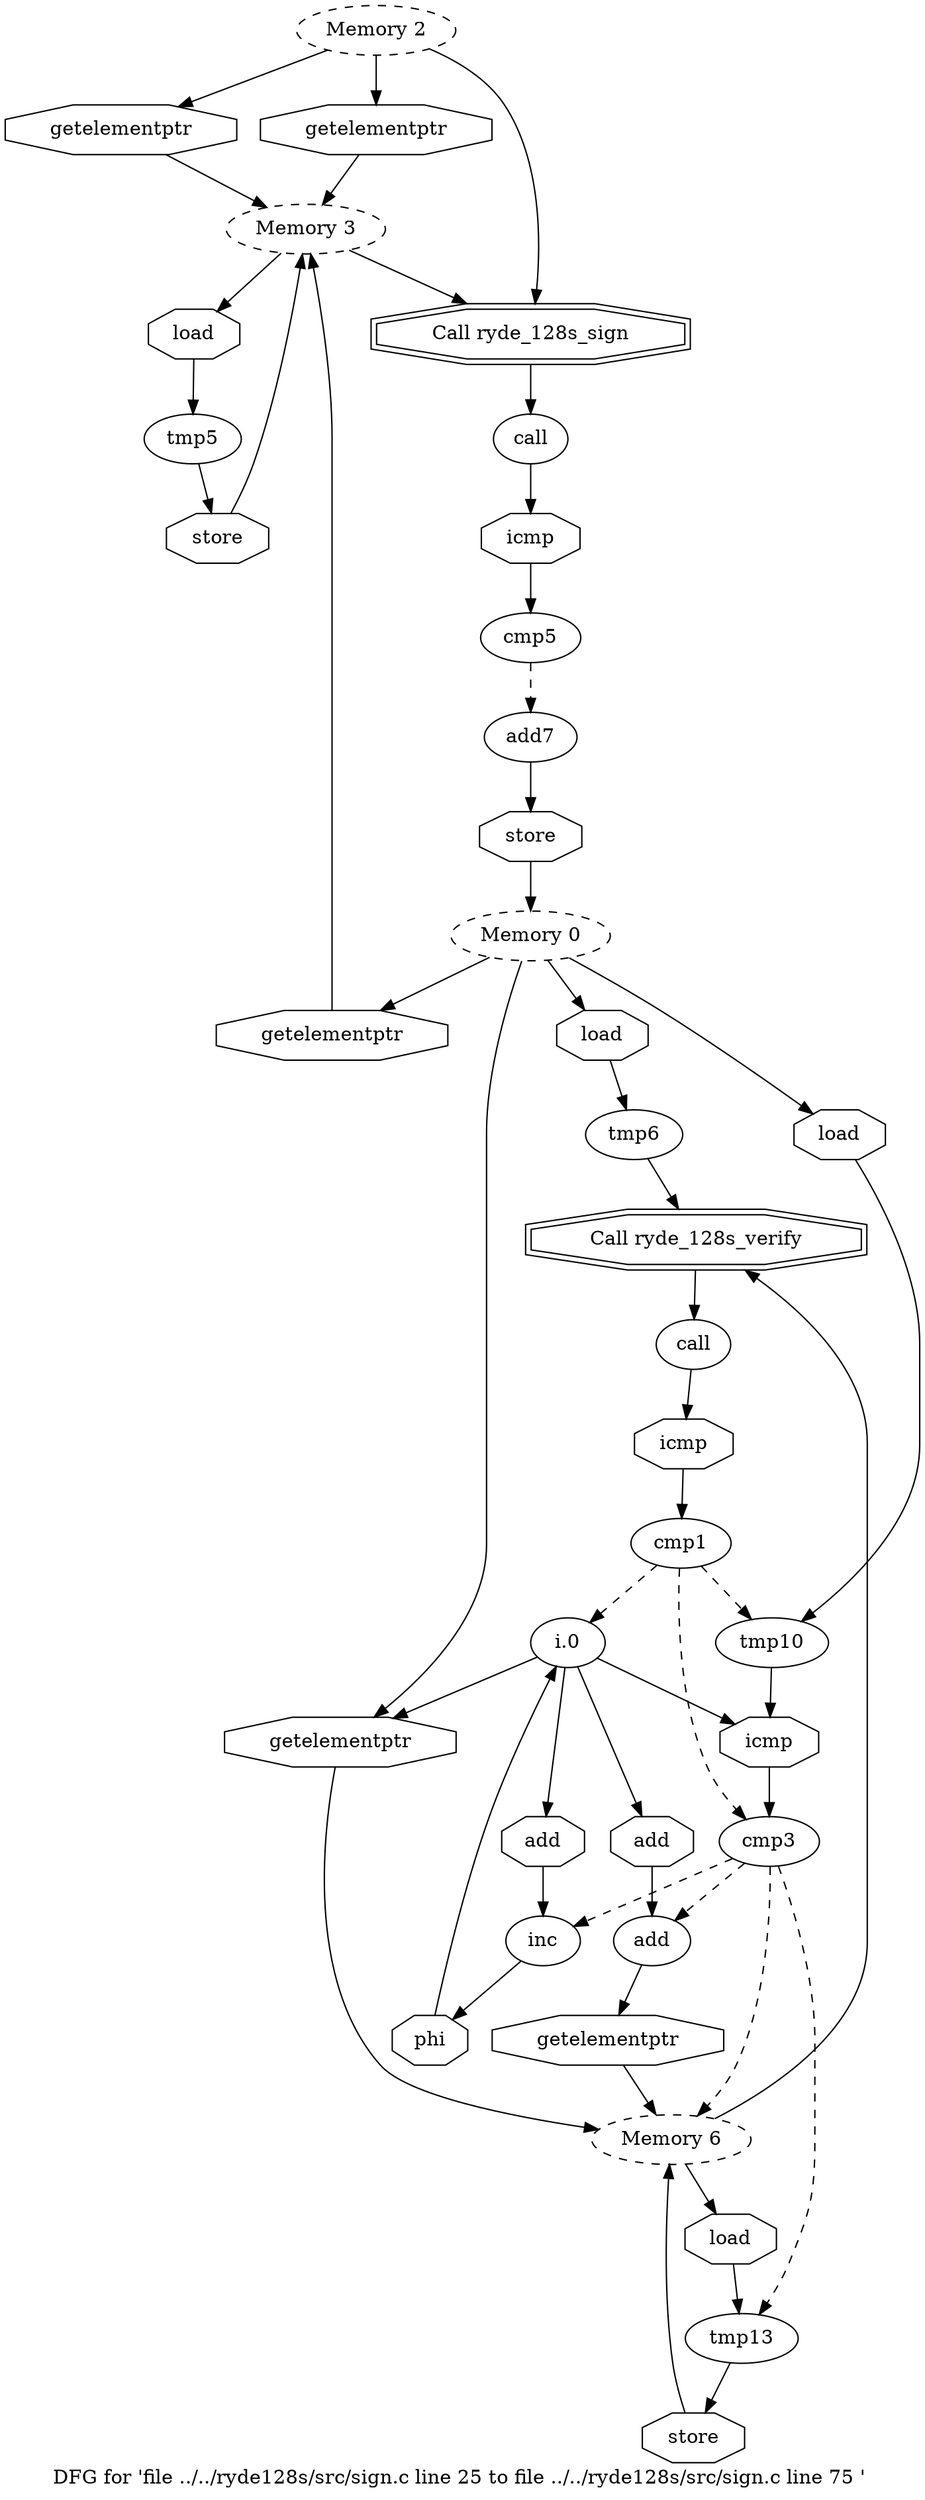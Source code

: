 digraph "DFG for 'file ../../ryde128s/src/sign.c line 25 to file ../../ryde128s/src/sign.c line 75 '  "{
label="DFG for 'file ../../ryde128s/src/sign.c line 25 to file ../../ryde128s/src/sign.c line 75 ' ";
node_164[shape=octagon,style=solid,label="getelementptr"]
node_159[shape=ellipse,style=dashed,label="Memory 3"]
"node_164"->"node_159"
node_163[shape=octagon,style=solid,label="load"]
node_162[shape=ellipse,style=solid,label="tmp5"]
"node_163"->"node_162"
node_165[shape=octagon,style=solid,label="store"]
"node_162"->"node_165"
node_161[shape=ellipse,style=dashed,label="Memory 0"]
node_160[shape=octagon,style=solid,label="getelementptr"]
"node_161"->"node_160"
node_175[shape=octagon,style=solid,label="load"]
"node_161"->"node_175"
node_185[shape=octagon,style=solid,label="load"]
"node_161"->"node_185"
node_193[shape=octagon,style=solid,label="getelementptr"]
"node_161"->"node_193"
"node_160"->"node_159"
"node_159"->"node_163"
node_168[shape=doubleoctagon,style=solid,label="Call ryde_128s_sign"]
"node_159"->"node_168"
node_158[shape=ellipse,style=dashed,label="Memory 2"]
"node_158"->"node_164"
node_166[shape=octagon,style=solid,label="getelementptr"]
"node_158"->"node_166"
"node_158"->"node_168"
"node_165"->"node_159"
"node_166"->"node_159"
node_167[shape=ellipse,style=solid,label="call"]
node_170[shape=octagon,style=solid,label="icmp"]
"node_167"->"node_170"
"node_168"->"node_167"
node_169[shape=ellipse,style=solid,label="cmp5"]
node_171[shape=ellipse,style=solid,label="add7"]
"node_169"->"node_171" [style=dashed]
"node_170"->"node_169"
node_172[shape=octagon,style=solid,label="store"]
"node_171"->"node_172"
"node_172"->"node_161"
node_173[shape=ellipse,style=dashed,label="Memory 6"]
node_177[shape=doubleoctagon,style=solid,label="Call ryde_128s_verify"]
"node_173"->"node_177"
node_192[shape=octagon,style=solid,label="load"]
"node_173"->"node_192"
node_174[shape=ellipse,style=solid,label="tmp6"]
"node_174"->"node_177"
"node_175"->"node_174"
node_176[shape=ellipse,style=solid,label="call"]
node_179[shape=octagon,style=solid,label="icmp"]
"node_176"->"node_179"
"node_177"->"node_176"
node_178[shape=ellipse,style=solid,label="cmp1"]
node_180[shape=ellipse,style=solid,label="i.0"]
"node_178"->"node_180" [style=dashed]
node_184[shape=ellipse,style=solid,label="tmp10"]
"node_178"->"node_184" [style=dashed]
node_186[shape=ellipse,style=solid,label="cmp3"]
"node_178"->"node_186" [style=dashed]
"node_179"->"node_178"
node_183[shape=octagon,style=solid,label="add"]
"node_180"->"node_183"
node_187[shape=octagon,style=solid,label="icmp"]
"node_180"->"node_187"
node_189[shape=octagon,style=solid,label="add"]
"node_180"->"node_189"
"node_180"->"node_193"
node_181[shape=octagon,style=solid,label="phi"]
"node_181"->"node_180"
node_182[shape=ellipse,style=solid,label="inc"]
"node_182"->"node_181"
"node_183"->"node_182"
"node_184"->"node_187"
"node_185"->"node_184"
"node_186"->"node_173" [style=dashed]
"node_186"->"node_182" [style=dashed]
node_188[shape=ellipse,style=solid,label="add"]
"node_186"->"node_188" [style=dashed]
node_191[shape=ellipse,style=solid,label="tmp13"]
"node_186"->"node_191" [style=dashed]
"node_187"->"node_186"
node_190[shape=octagon,style=solid,label="getelementptr"]
"node_188"->"node_190"
"node_189"->"node_188"
"node_190"->"node_173"
node_194[shape=octagon,style=solid,label="store"]
"node_191"->"node_194"
"node_192"->"node_191"
"node_193"->"node_173"
"node_194"->"node_173"
}

